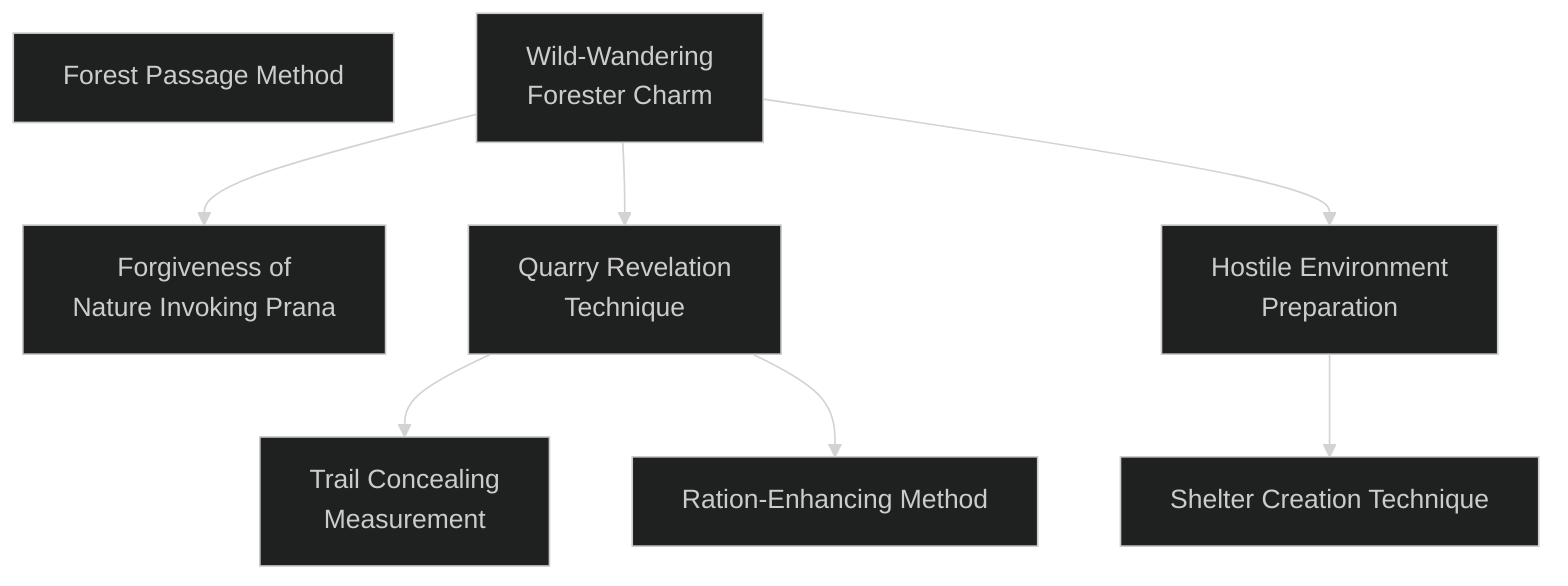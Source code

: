 ---
config:
  theme: dark
---
flowchart TD

    forest_passage_method[Forest Passage Method]
    click forest_passage_method callback "
        Forest Passage Method<br>
        <br>
        Cost: 2 motes<br>
        Duration: The Dragon-Blooded's Essence in scenes<br>
        Type: Simple<br>
        Minimum Survival: 2<br>
        Minimum Essence: 1<br>
        Prerequisite Charms: None<br>
        <br>
        A Wood-attuned character can attune herself to the
        Essence of trees, grasses, briars and other plant life around
        her. While thus attuned, she can pass through dense
        vegetation without any penalty to her movement or combat.
        Somehow, the crowding, tangling plants never seem
        to be exactly where the character is. Not only does this
        make it easier to pursue animals or fugitives through
        undergrowth, briars or other hindrances, the Dragon-Blooded
        character enjoys a considerable advantage over
        an enemy if she fights in such surroundings.<br>
        Cascade Charms:<br>
        • A more experienced or powerful Wood-attuned
        character could extend the effect of the Forest Passage
        Method to other characters, for a suitably increased Essence
        cost.<br>
        • A variation using Stealth instead of Survival makes
        a person virtually invisible, silent and undetectable while
        within forest, scrub or shrubbery.
        "

    wild_wandering_forester_charm[Wild-Wandering<br>Forester Charm]
    click wild_wandering_forester_charm callback "
        Wild-Wandering Forester Charm<br>
        <br>
        Cost: 1 mote per 2 dice<br>
        Duration: Instant<br>
        Type: Supplemental<br>
        Minimum Survival: 2<br>
        Minimum Essence: 1<br>
        Prerequisite Charms: None<br>
        <br>
        The Exalt using this Charm calls upon his superior
        knowledge of the wilderness and uses his Essence, and
        his relationship to the Elemental Pole of Wood in
        particular, to improve his chance of survival in hostile
        environments. The Dragon-Blood can improve his Survival
        dice pools by two dice for every mote of Essence
        spent, but can no more than double his Survival Ability.
        The character must spend a full mote of Essence
        even if he wishes to add just a single die (as might be the
        case if he has an odd Survival score).
        "

    forgiveness_of_nature_invoking_prana[Forgiveness of<br>Nature Invoking Prana]
    wild_wandering_forester_charm --> forgiveness_of_nature_invoking_prana
    click forgiveness_of_nature_invoking_prana callback "
        Forgiveness of Nature Invoking Prana<br>
        <br>
        Cost: 2 motes<br>
        Duration: Instant<br>
        Type: Reflexive<br>
        Minimum Survival: 2<br>
        Minimum Essence: 2<br>
        <br>
        Prerequisite Charms: Wild-Wandering Forester Charm
        The Exalt with this Charm is able to beg a brief favor
        of the spirits of the natural world when he has given offense
        or behaved in an inappropriate manner before them. In so
        doing, he may be able to correct prior mistakes, although
        there is always the chance that he will instead give further
        offense. Immediately after a Survival roll, the Dragon-Blood's
        player may spend 2 motes of Essence and reroll. He
        must accept the second roll. If this Charm is part of a
        Combo, the character must pay all the Essence necessary
        to activate associated Charms again, even if they do not
        contribute to the rerolled pool.
        "

    quarry_revelation_technique[Quarry Revelation<br>Technique]
    wild_wandering_forester_charm --> quarry_revelation_technique
    click quarry_revelation_technique callback "
        Quarry Revelation Technique<br>
        <br>
        Cost: 2 motes<br>
        Duration: One day<br>
        Type: Simple<br>
        Minimum Survival: 3<br>
        Minimum Essence: 2<br>
        Prerequisite Charms: Wild-Wandering Forester Charm<br>
        <br>
        With this Charm, the Exalted can track the passage
        of nearly any creature that is not using magic (such as
        Trail Concealing Measurement, below) to hide signs of
        its passing. The character needs only to spend the required
        Essence, and signs of his quarry's passage stand out
        to the character's eyes: Animal tracks and spoor become
        much more prominent, and the broken twigs and other
        signs that reveal a human's passage are quite clear. The
        tracker's player must make a simple Perception + Survival
        roll and acquire only a single success to keep on his
        prey's trail, regardless of the conduciveness of the local
        terrain and weather to tracking. The character cannot
        follow a trail more than a week old with this Charm. If the
        target is using Trail Concealing Measurement or some
        other wilderness Charm that makes her untrackable
        without magical aid, then this Charm counts as such aid.
        Under such circumstances, the tracking Exalt's player
        may make a normal Survival roll to track the target but
        does not gain this Charm's normal mechanical bonus.
        "

    trail_concealing_measurement[Trail Concealing<br>Measurement]
    quarry_revelation_technique --> trail_concealing_measurement
    click trail_concealing_measurement callback "
        Trail Concealing Measurement<br>
        <br>
        Cost: 3 motes<br>
        Duration: One day<br>
        Type: Simple<br>
        Minimum Survival: 3<br>
        Minimum Essence: 2<br>
        Prerequisite Charms: Quarry Revelation Technique<br>
        <br>
        The Exalted using Trail Concealing Measurement
        knows instinctually how to hide signs of his passage. He
        does this so skillfully that mortal trackers and those without
        Quarry Revelation Technique (above) or other magical
        means of tracking him are unable to do so. Players of beings
        with magical means to pursue the character make normal
        rolls to track the character. It is rumored by those who have
        traveled close to the Wyld that the Lunar Exalted are not
        fooled by this Charm at all when they wear animal shapes.
        "

    ration_enhancing_method[Ration-Enhancing Method]
    quarry_revelation_technique --> ration_enhancing_method
    click ration_enhancing_method callback "
        Ration-Enhancing Method<br>
        <br>
        Cost: 2 motes<br>
        Duration: One hunt<br>
        Type: Simple<br>
        Minimum Survival: 3<br>
        Minimum Essence: 2<br>
        Prerequisite Charms: Quarry Revelation Technique<br>
        <br>
        Ration-Enhancing Method doubles the effectiveness
        of any hunting expedition the character takes part in
        during the scene that it is active. Whether alone or as part
        of a group, when the Dragon-Blood with this Charm sets
        off to find food, he (and his group, if applicable) will find
        twice as much food as the level of success on their Survival
        rolls would otherwise imply.
        "

    hostile_environment_preparation[Hostile Environment<br>Preparation]
    wild_wandering_forester_charm --> hostile_environment_preparation
    click hostile_environment_preparation callback "
        Hostile Environment Preparation<br>
        <br>
        Cost: 3 motes + 1 per companion<br>
        Duration: 1 Day<br>
        Type: Simple<br>
        Minimum Survival: 4<br>
        Minimum Essence: 2<br>
        Prerequisite Charms: Wild-Wandering Forester Charm<br>
        <br>
        This Charm enables an Exalt and his companions to
        avoid the worst effects of hostile environments. In a hot
        environment, the Exalted leading the group uses this
        Charm to make sure he and his fellows remain out of the
        worst heat of the sun and conserve water. In a cold
        environment, he makes sure they conserve body heat as
        well as possible and remain moving to avoid frostbite.
        When Hostile Environment Preparation Method is active,
        the group can be assumed to be unharmed by any
        environment that would ordinarily require three or fewer
        successes on a Survival roll. Environments that would
        require four or more successes now require three fewer
        successes, so even the most hostile natural environment
        only requires two successes on a Survival roll. The Charm's
        base 3 motes cost protects the Exalt. Every additional
        mote spent protects a single traveling companion. An
        Exalt cannot protect more individuals with this Charm
        than his permanent Essence.
        "

    shelter_creation_technique[Shelter Creation Technique]
    hostile_environment_preparation --> shelter_creation_technique
    click shelter_creation_technique callback "
        Shelter Creation Technique<br>
        <br>
        Cost: 5 motes<br>
        Duration: One scene<br>
        Type: Simple<br>
        Minimum Survival: 5<br>
        Minimum Essence: 3<br>
        Prerequisite Charms: Hostile Environment Preparation Method<br>
        <br>
        The character calls upon helpful spirits of Wood
        (and, if appropriate, other elements) to help him build
        a remarkably robust, protective and comfortable shelter
        even in the worst environment. For a group traveling in
        the forest, the Exalted can create a wooden hut in a
        matter of about 30 minutes. Those traveling in the
        desert can find themselves in a sheltered outcropping,
        shaded from above and with plenty of room for wind to
        flow through. A character in the Far North may build an
        igloo or other hard-packed snow shelter in about 30
        minutes. These shelters will last no more than a day, as
        they are somewhat magical in nature. Generally, the
        shelter the character builds can hold around six human-sized
        creatures; if the Exalted wishes to build a larger
        shelter, he must spend an additional mote of Essence per
        person to be accommodated within it.
        "